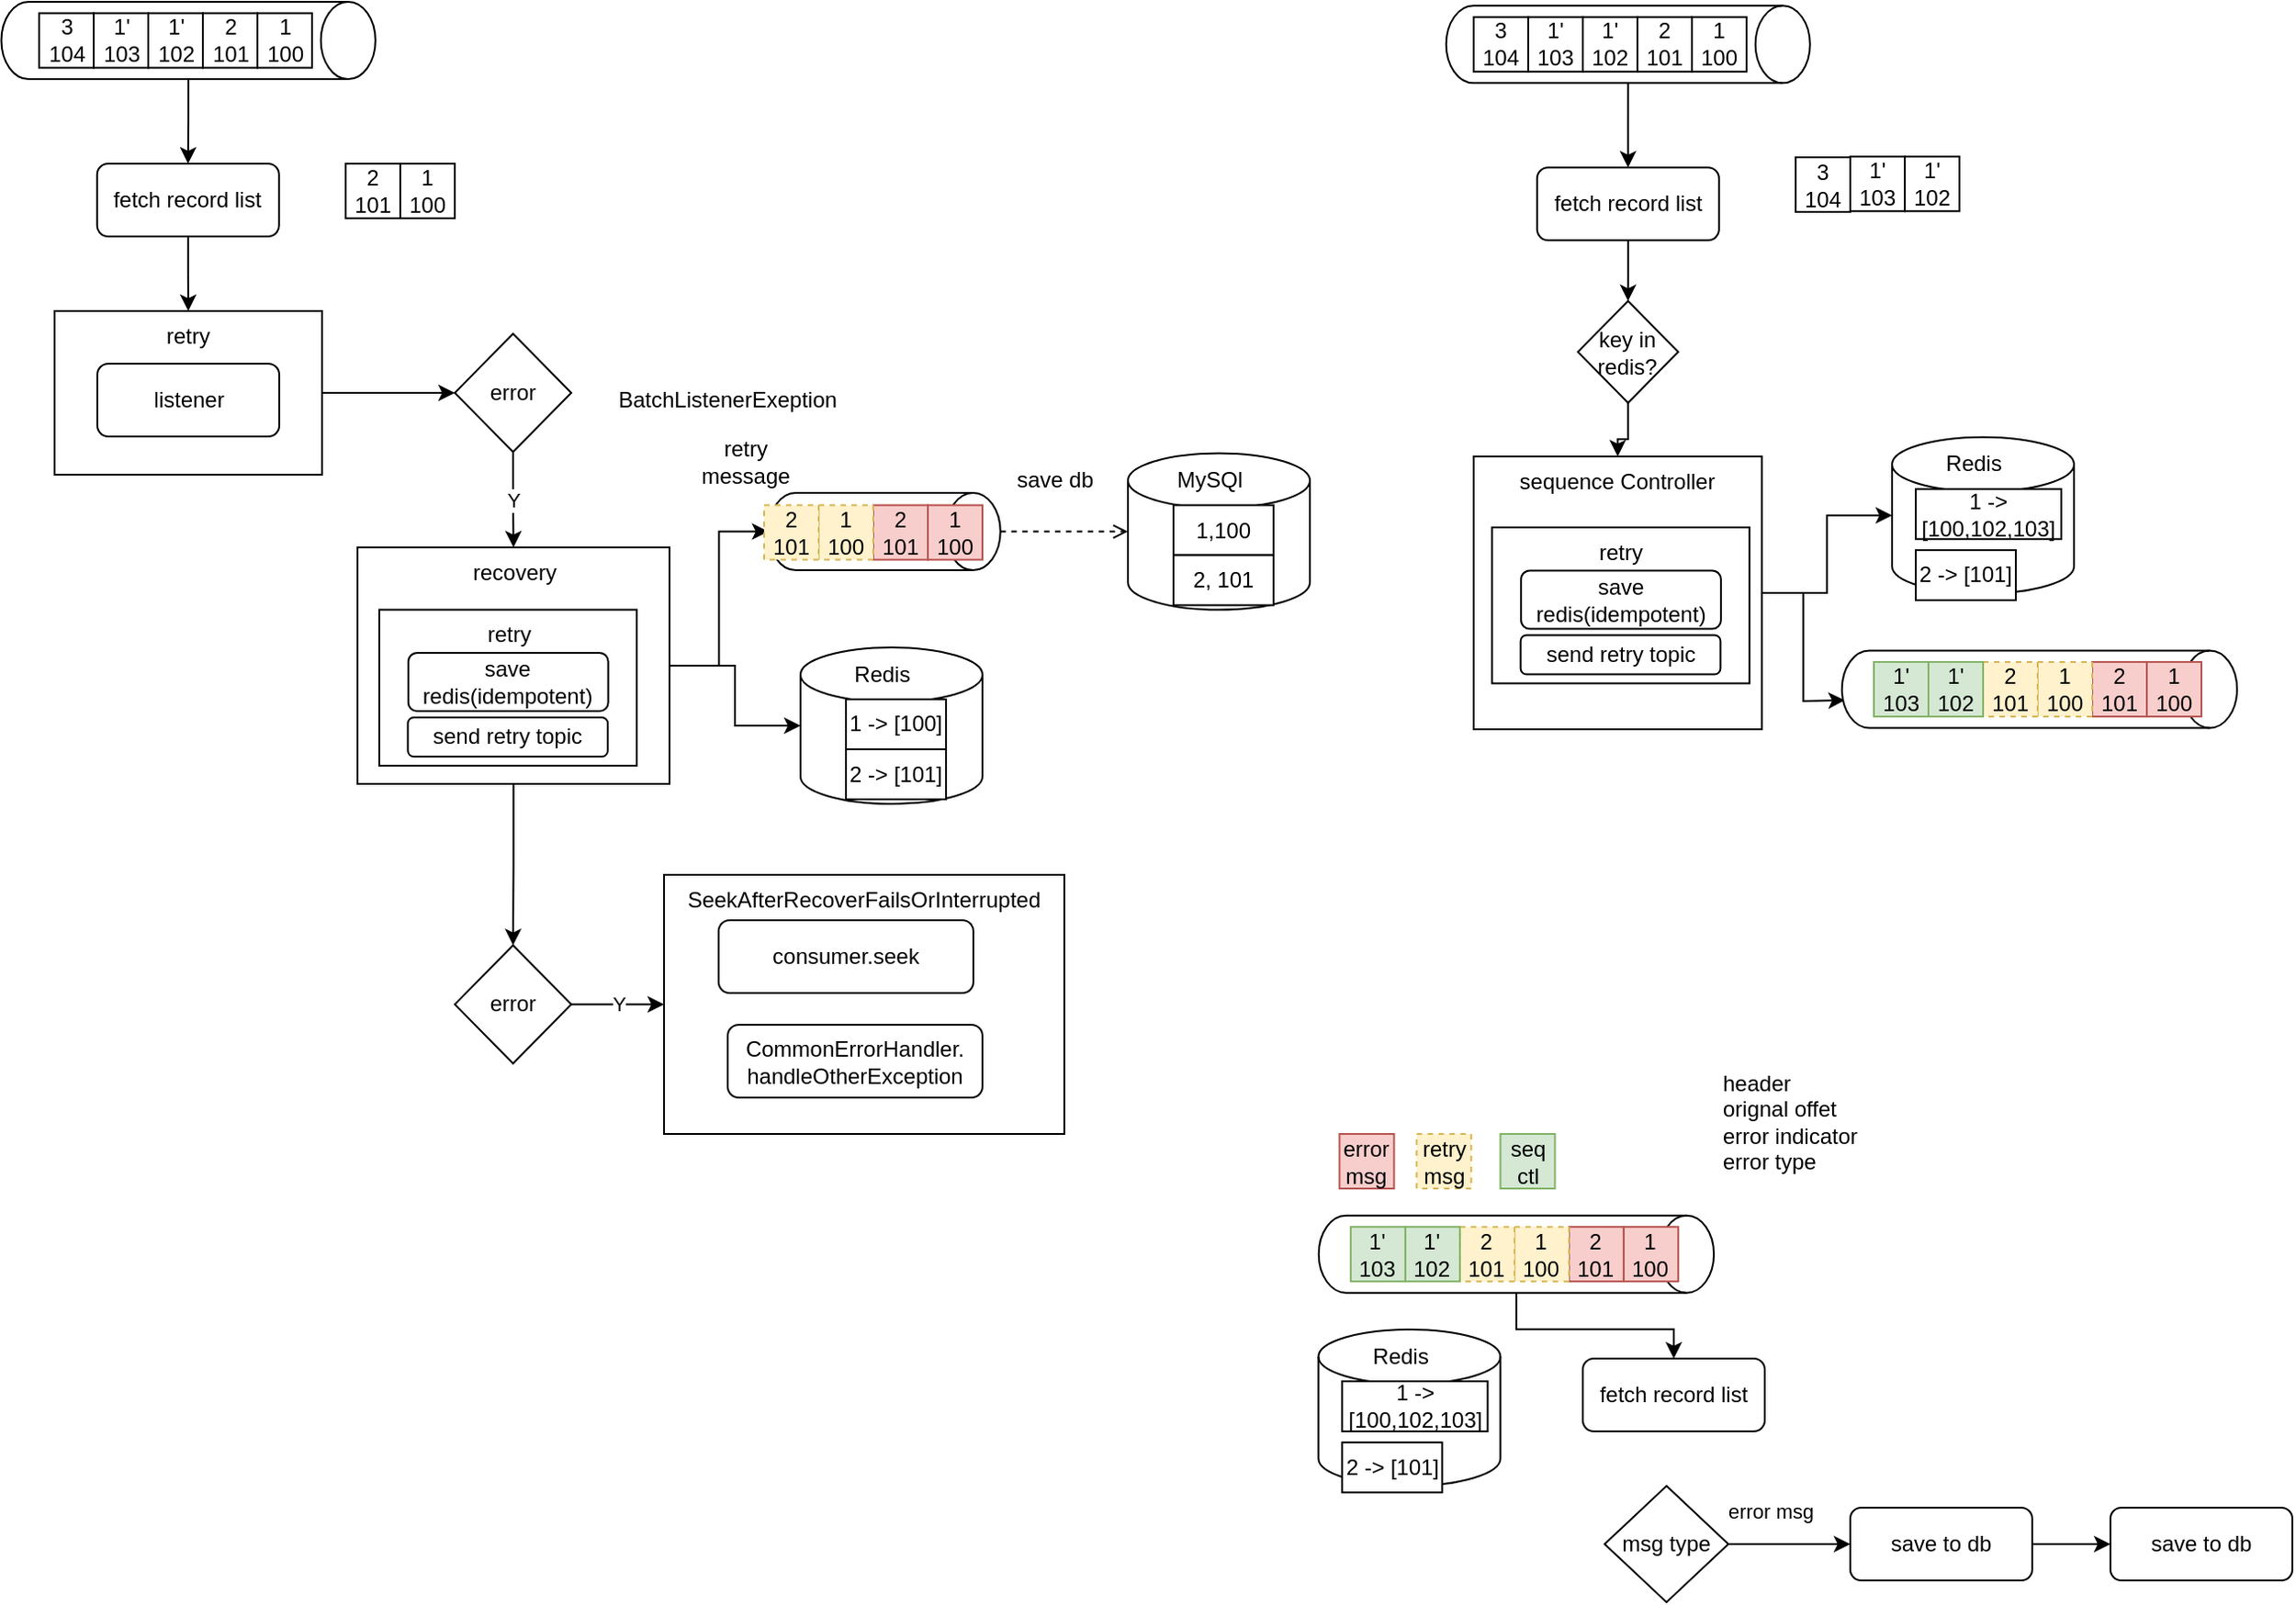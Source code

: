 <mxfile version="26.1.1">
  <diagram name="第 1 页" id="O6liCrvr6T_qjz66huat">
    <mxGraphModel dx="1817" dy="739" grid="1" gridSize="10" guides="1" tooltips="1" connect="1" arrows="1" fold="1" page="1" pageScale="1" pageWidth="827" pageHeight="1169" math="0" shadow="0">
      <root>
        <mxCell id="0" />
        <mxCell id="1" parent="0" />
        <mxCell id="ls6p_8hV20rsziK436bs-142" style="edgeStyle=orthogonalEdgeStyle;rounded=0;orthogonalLoop=1;jettySize=auto;html=1;entryX=0.5;entryY=0;entryDx=0;entryDy=0;" edge="1" parent="1" source="ls6p_8hV20rsziK436bs-121" target="ls6p_8hV20rsziK436bs-141">
          <mxGeometry relative="1" as="geometry" />
        </mxCell>
        <mxCell id="ls6p_8hV20rsziK436bs-121" value="" style="shape=cylinder3;whiteSpace=wrap;html=1;boundedLbl=1;backgroundOutline=1;size=15;rotation=90;" vertex="1" parent="1">
          <mxGeometry x="742.2" y="790" width="42.5" height="217.19" as="geometry" />
        </mxCell>
        <mxCell id="ls6p_8hV20rsziK436bs-19" style="edgeStyle=orthogonalEdgeStyle;rounded=0;orthogonalLoop=1;jettySize=auto;html=1;entryX=0.5;entryY=0;entryDx=0;entryDy=0;" edge="1" parent="1" source="ls6p_8hV20rsziK436bs-1" target="ls6p_8hV20rsziK436bs-18">
          <mxGeometry relative="1" as="geometry" />
        </mxCell>
        <mxCell id="ls6p_8hV20rsziK436bs-1" value="" style="shape=cylinder3;whiteSpace=wrap;html=1;boundedLbl=1;backgroundOutline=1;size=15;rotation=90;" vertex="1" parent="1">
          <mxGeometry x="12.31" y="128.44" width="42.5" height="205.62" as="geometry" />
        </mxCell>
        <mxCell id="ls6p_8hV20rsziK436bs-2" value="1&lt;div&gt;100&lt;/div&gt;" style="rounded=0;whiteSpace=wrap;html=1;" vertex="1" parent="1">
          <mxGeometry x="71.5" y="216.26" width="30" height="30" as="geometry" />
        </mxCell>
        <mxCell id="ls6p_8hV20rsziK436bs-3" value="2&lt;br&gt;&lt;div&gt;101&lt;/div&gt;" style="rounded=0;whiteSpace=wrap;html=1;" vertex="1" parent="1">
          <mxGeometry x="41.5" y="216.26" width="30" height="30" as="geometry" />
        </mxCell>
        <mxCell id="ls6p_8hV20rsziK436bs-4" value="1&#39;&lt;br&gt;&lt;div&gt;102&lt;/div&gt;" style="rounded=0;whiteSpace=wrap;html=1;" vertex="1" parent="1">
          <mxGeometry x="11.5" y="216.26" width="30" height="30" as="geometry" />
        </mxCell>
        <mxCell id="ls6p_8hV20rsziK436bs-5" value="1&#39;&lt;br&gt;&lt;div&gt;103&lt;/div&gt;" style="rounded=0;whiteSpace=wrap;html=1;" vertex="1" parent="1">
          <mxGeometry x="-18.5" y="216.26" width="30" height="30" as="geometry" />
        </mxCell>
        <mxCell id="ls6p_8hV20rsziK436bs-6" value="1&lt;div&gt;100&lt;/div&gt;" style="rounded=0;whiteSpace=wrap;html=1;" vertex="1" parent="1">
          <mxGeometry x="150" y="299" width="30" height="30" as="geometry" />
        </mxCell>
        <mxCell id="ls6p_8hV20rsziK436bs-7" value="2&lt;br&gt;&lt;div&gt;101&lt;/div&gt;" style="rounded=0;whiteSpace=wrap;html=1;" vertex="1" parent="1">
          <mxGeometry x="120" y="299" width="30" height="30" as="geometry" />
        </mxCell>
        <mxCell id="ls6p_8hV20rsziK436bs-25" style="edgeStyle=orthogonalEdgeStyle;rounded=0;orthogonalLoop=1;jettySize=auto;html=1;entryX=0.5;entryY=0;entryDx=0;entryDy=0;" edge="1" parent="1" source="ls6p_8hV20rsziK436bs-18" target="ls6p_8hV20rsziK436bs-22">
          <mxGeometry relative="1" as="geometry" />
        </mxCell>
        <mxCell id="ls6p_8hV20rsziK436bs-18" value="fetch record list" style="rounded=1;whiteSpace=wrap;html=1;" vertex="1" parent="1">
          <mxGeometry x="-16.63" y="299" width="100" height="40" as="geometry" />
        </mxCell>
        <mxCell id="ls6p_8hV20rsziK436bs-29" style="edgeStyle=orthogonalEdgeStyle;rounded=0;orthogonalLoop=1;jettySize=auto;html=1;entryX=0;entryY=0.5;entryDx=0;entryDy=0;" edge="1" parent="1" source="ls6p_8hV20rsziK436bs-22" target="ls6p_8hV20rsziK436bs-28">
          <mxGeometry relative="1" as="geometry" />
        </mxCell>
        <mxCell id="ls6p_8hV20rsziK436bs-22" value="retry" style="rounded=0;whiteSpace=wrap;html=1;verticalAlign=top;" vertex="1" parent="1">
          <mxGeometry x="-40" y="380" width="147" height="90" as="geometry" />
        </mxCell>
        <mxCell id="ls6p_8hV20rsziK436bs-23" value="listener" style="rounded=1;whiteSpace=wrap;html=1;" vertex="1" parent="1">
          <mxGeometry x="-16.5" y="409" width="100" height="40" as="geometry" />
        </mxCell>
        <mxCell id="ls6p_8hV20rsziK436bs-116" style="edgeStyle=orthogonalEdgeStyle;rounded=0;orthogonalLoop=1;jettySize=auto;html=1;entryX=0.5;entryY=0;entryDx=0;entryDy=0;" edge="1" parent="1" source="ls6p_8hV20rsziK436bs-26" target="ls6p_8hV20rsziK436bs-35">
          <mxGeometry relative="1" as="geometry" />
        </mxCell>
        <mxCell id="ls6p_8hV20rsziK436bs-26" value="recovery" style="rounded=0;whiteSpace=wrap;html=1;verticalAlign=top;" vertex="1" parent="1">
          <mxGeometry x="126.5" y="510" width="171.5" height="130" as="geometry" />
        </mxCell>
        <mxCell id="ls6p_8hV20rsziK436bs-31" value="Y" style="edgeStyle=orthogonalEdgeStyle;rounded=0;orthogonalLoop=1;jettySize=auto;html=1;entryX=0.5;entryY=0;entryDx=0;entryDy=0;" edge="1" parent="1" source="ls6p_8hV20rsziK436bs-28" target="ls6p_8hV20rsziK436bs-26">
          <mxGeometry relative="1" as="geometry" />
        </mxCell>
        <mxCell id="ls6p_8hV20rsziK436bs-28" value="error" style="rhombus;whiteSpace=wrap;html=1;" vertex="1" parent="1">
          <mxGeometry x="180" y="392.5" width="64" height="65" as="geometry" />
        </mxCell>
        <mxCell id="ls6p_8hV20rsziK436bs-30" value="BatchListenerExeption" style="text;html=1;align=center;verticalAlign=middle;whiteSpace=wrap;rounded=0;" vertex="1" parent="1">
          <mxGeometry x="300" y="414" width="60" height="30" as="geometry" />
        </mxCell>
        <mxCell id="ls6p_8hV20rsziK436bs-39" value="Y" style="edgeStyle=orthogonalEdgeStyle;rounded=0;orthogonalLoop=1;jettySize=auto;html=1;entryX=0;entryY=0.5;entryDx=0;entryDy=0;" edge="1" parent="1" source="ls6p_8hV20rsziK436bs-35" target="ls6p_8hV20rsziK436bs-37">
          <mxGeometry relative="1" as="geometry" />
        </mxCell>
        <mxCell id="ls6p_8hV20rsziK436bs-35" value="error" style="rhombus;whiteSpace=wrap;html=1;" vertex="1" parent="1">
          <mxGeometry x="180" y="728.75" width="64" height="65" as="geometry" />
        </mxCell>
        <mxCell id="ls6p_8hV20rsziK436bs-37" value="SeekAfterRecoverFailsOrInterrupted" style="rounded=0;whiteSpace=wrap;html=1;verticalAlign=top;" vertex="1" parent="1">
          <mxGeometry x="295" y="690" width="220" height="142.5" as="geometry" />
        </mxCell>
        <mxCell id="ls6p_8hV20rsziK436bs-38" value="CommonErrorHandler.&lt;div&gt;handleOtherException&lt;/div&gt;" style="rounded=1;whiteSpace=wrap;html=1;" vertex="1" parent="1">
          <mxGeometry x="330" y="772.5" width="140" height="40" as="geometry" />
        </mxCell>
        <mxCell id="ls6p_8hV20rsziK436bs-40" value="consumer.seek" style="rounded=1;whiteSpace=wrap;html=1;" vertex="1" parent="1">
          <mxGeometry x="325" y="715" width="140" height="40" as="geometry" />
        </mxCell>
        <mxCell id="ls6p_8hV20rsziK436bs-48" value="" style="shape=cylinder3;whiteSpace=wrap;html=1;boundedLbl=1;backgroundOutline=1;size=15;" vertex="1" parent="1">
          <mxGeometry x="370" y="565" width="100" height="86" as="geometry" />
        </mxCell>
        <mxCell id="ls6p_8hV20rsziK436bs-51" value="Redis" style="text;html=1;align=center;verticalAlign=middle;whiteSpace=wrap;rounded=0;" vertex="1" parent="1">
          <mxGeometry x="380" y="565" width="70" height="30" as="geometry" />
        </mxCell>
        <mxCell id="ls6p_8hV20rsziK436bs-52" value="1 -&amp;gt; [100]" style="rounded=0;whiteSpace=wrap;html=1;" vertex="1" parent="1">
          <mxGeometry x="395" y="593.5" width="55" height="27.5" as="geometry" />
        </mxCell>
        <mxCell id="ls6p_8hV20rsziK436bs-54" style="edgeStyle=orthogonalEdgeStyle;rounded=0;orthogonalLoop=1;jettySize=auto;html=1;entryX=0;entryY=0.5;entryDx=0;entryDy=0;entryPerimeter=0;exitX=1;exitY=0.5;exitDx=0;exitDy=0;" edge="1" parent="1" source="ls6p_8hV20rsziK436bs-26" target="ls6p_8hV20rsziK436bs-48">
          <mxGeometry relative="1" as="geometry" />
        </mxCell>
        <mxCell id="ls6p_8hV20rsziK436bs-55" value="2 -&amp;gt; [101]" style="rounded=0;whiteSpace=wrap;html=1;" vertex="1" parent="1">
          <mxGeometry x="395" y="621" width="55" height="27.5" as="geometry" />
        </mxCell>
        <mxCell id="ls6p_8hV20rsziK436bs-59" style="edgeStyle=orthogonalEdgeStyle;rounded=0;orthogonalLoop=1;jettySize=auto;html=1;entryX=0.5;entryY=0;entryDx=0;entryDy=0;" edge="1" parent="1" source="ls6p_8hV20rsziK436bs-60" target="ls6p_8hV20rsziK436bs-67">
          <mxGeometry relative="1" as="geometry" />
        </mxCell>
        <mxCell id="ls6p_8hV20rsziK436bs-60" value="" style="shape=cylinder3;whiteSpace=wrap;html=1;boundedLbl=1;backgroundOutline=1;size=15;rotation=90;" vertex="1" parent="1">
          <mxGeometry x="803.63" y="133.38" width="42.5" height="200" as="geometry" />
        </mxCell>
        <mxCell id="ls6p_8hV20rsziK436bs-61" value="1&lt;div&gt;100&lt;/div&gt;" style="rounded=0;whiteSpace=wrap;html=1;" vertex="1" parent="1">
          <mxGeometry x="860" y="218.38" width="30" height="30" as="geometry" />
        </mxCell>
        <mxCell id="ls6p_8hV20rsziK436bs-62" value="2&lt;br&gt;&lt;div&gt;101&lt;/div&gt;" style="rounded=0;whiteSpace=wrap;html=1;" vertex="1" parent="1">
          <mxGeometry x="830" y="218.38" width="30" height="30" as="geometry" />
        </mxCell>
        <mxCell id="ls6p_8hV20rsziK436bs-63" value="1&#39;&lt;br&gt;&lt;div&gt;102&lt;/div&gt;" style="rounded=0;whiteSpace=wrap;html=1;" vertex="1" parent="1">
          <mxGeometry x="800" y="218.38" width="30" height="30" as="geometry" />
        </mxCell>
        <mxCell id="ls6p_8hV20rsziK436bs-64" value="1&#39;&lt;br&gt;&lt;div&gt;103&lt;/div&gt;" style="rounded=0;whiteSpace=wrap;html=1;" vertex="1" parent="1">
          <mxGeometry x="770" y="218.38" width="30" height="30" as="geometry" />
        </mxCell>
        <mxCell id="ls6p_8hV20rsziK436bs-65" value="1&#39;&lt;div&gt;102&lt;/div&gt;" style="rounded=0;whiteSpace=wrap;html=1;" vertex="1" parent="1">
          <mxGeometry x="977" y="295.12" width="30" height="30" as="geometry" />
        </mxCell>
        <mxCell id="ls6p_8hV20rsziK436bs-66" value="1&#39;&lt;br&gt;&lt;div&gt;103&lt;/div&gt;" style="rounded=0;whiteSpace=wrap;html=1;" vertex="1" parent="1">
          <mxGeometry x="947" y="295.12" width="30" height="30" as="geometry" />
        </mxCell>
        <mxCell id="ls6p_8hV20rsziK436bs-93" value="" style="edgeStyle=orthogonalEdgeStyle;rounded=0;orthogonalLoop=1;jettySize=auto;html=1;" edge="1" parent="1" source="ls6p_8hV20rsziK436bs-67" target="ls6p_8hV20rsziK436bs-92">
          <mxGeometry relative="1" as="geometry" />
        </mxCell>
        <mxCell id="ls6p_8hV20rsziK436bs-67" value="fetch record list" style="rounded=1;whiteSpace=wrap;html=1;" vertex="1" parent="1">
          <mxGeometry x="774.87" y="301.12" width="100" height="40" as="geometry" />
        </mxCell>
        <mxCell id="ls6p_8hV20rsziK436bs-68" value="3&lt;br&gt;&lt;div&gt;104&lt;/div&gt;" style="rounded=0;whiteSpace=wrap;html=1;" vertex="1" parent="1">
          <mxGeometry x="-48.5" y="216.26" width="30" height="30" as="geometry" />
        </mxCell>
        <mxCell id="ls6p_8hV20rsziK436bs-69" value="3&lt;br&gt;&lt;div&gt;104&lt;/div&gt;" style="rounded=0;whiteSpace=wrap;html=1;" vertex="1" parent="1">
          <mxGeometry x="740" y="218.38" width="30" height="30" as="geometry" />
        </mxCell>
        <mxCell id="ls6p_8hV20rsziK436bs-70" value="3&lt;br&gt;&lt;div&gt;104&lt;/div&gt;" style="rounded=0;whiteSpace=wrap;html=1;" vertex="1" parent="1">
          <mxGeometry x="917" y="295.5" width="30" height="30" as="geometry" />
        </mxCell>
        <mxCell id="ls6p_8hV20rsziK436bs-71" value="" style="shape=cylinder3;whiteSpace=wrap;html=1;boundedLbl=1;backgroundOutline=1;size=15;" vertex="1" parent="1">
          <mxGeometry x="970" y="449.38" width="100" height="86" as="geometry" />
        </mxCell>
        <mxCell id="ls6p_8hV20rsziK436bs-72" value="Redis" style="text;html=1;align=center;verticalAlign=middle;whiteSpace=wrap;rounded=0;" vertex="1" parent="1">
          <mxGeometry x="980" y="449.38" width="70" height="30" as="geometry" />
        </mxCell>
        <mxCell id="ls6p_8hV20rsziK436bs-73" value="1 -&amp;gt; [100,102,103]" style="rounded=0;whiteSpace=wrap;html=1;" vertex="1" parent="1">
          <mxGeometry x="983" y="477.88" width="80" height="27.5" as="geometry" />
        </mxCell>
        <mxCell id="ls6p_8hV20rsziK436bs-74" value="2 -&amp;gt; [101]" style="rounded=0;whiteSpace=wrap;html=1;" vertex="1" parent="1">
          <mxGeometry x="983" y="511.5" width="55" height="27.5" as="geometry" />
        </mxCell>
        <mxCell id="ls6p_8hV20rsziK436bs-108" style="edgeStyle=orthogonalEdgeStyle;rounded=0;orthogonalLoop=1;jettySize=auto;html=1;" edge="1" parent="1" source="ls6p_8hV20rsziK436bs-75">
          <mxGeometry relative="1" as="geometry">
            <mxPoint x="944" y="594" as="targetPoint" />
          </mxGeometry>
        </mxCell>
        <mxCell id="ls6p_8hV20rsziK436bs-75" value="sequence Controller" style="rounded=0;whiteSpace=wrap;html=1;verticalAlign=top;" vertex="1" parent="1">
          <mxGeometry x="740" y="460" width="158.38" height="150" as="geometry" />
        </mxCell>
        <mxCell id="ls6p_8hV20rsziK436bs-77" value="" style="shape=cylinder3;whiteSpace=wrap;html=1;boundedLbl=1;backgroundOutline=1;size=15;rotation=90;" vertex="1" parent="1">
          <mxGeometry x="394.87" y="437.5" width="42.5" height="127.5" as="geometry" />
        </mxCell>
        <mxCell id="ls6p_8hV20rsziK436bs-78" value="1&lt;div&gt;100&lt;/div&gt;" style="rounded=0;whiteSpace=wrap;html=1;fillColor=#f8cecc;strokeColor=#b85450;" vertex="1" parent="1">
          <mxGeometry x="822.43" y="883.59" width="30" height="30" as="geometry" />
        </mxCell>
        <mxCell id="ls6p_8hV20rsziK436bs-79" value="2&lt;br&gt;&lt;div&gt;101&lt;/div&gt;" style="rounded=0;whiteSpace=wrap;html=1;fillColor=#f8cecc;strokeColor=#b85450;" vertex="1" parent="1">
          <mxGeometry x="792.43" y="883.59" width="30" height="30" as="geometry" />
        </mxCell>
        <mxCell id="ls6p_8hV20rsziK436bs-84" style="edgeStyle=orthogonalEdgeStyle;rounded=0;orthogonalLoop=1;jettySize=auto;html=1;entryX=0.5;entryY=1;entryDx=0;entryDy=0;entryPerimeter=0;" edge="1" parent="1" source="ls6p_8hV20rsziK436bs-26" target="ls6p_8hV20rsziK436bs-77">
          <mxGeometry relative="1" as="geometry" />
        </mxCell>
        <mxCell id="ls6p_8hV20rsziK436bs-85" value="" style="shape=cylinder3;whiteSpace=wrap;html=1;boundedLbl=1;backgroundOutline=1;size=15;" vertex="1" parent="1">
          <mxGeometry x="550" y="458.26" width="100" height="86" as="geometry" />
        </mxCell>
        <mxCell id="ls6p_8hV20rsziK436bs-86" value="MySQl" style="text;html=1;align=center;verticalAlign=middle;whiteSpace=wrap;rounded=0;" vertex="1" parent="1">
          <mxGeometry x="560" y="458.26" width="70" height="30" as="geometry" />
        </mxCell>
        <mxCell id="ls6p_8hV20rsziK436bs-87" value="1,100" style="rounded=0;whiteSpace=wrap;html=1;" vertex="1" parent="1">
          <mxGeometry x="575" y="486.76" width="55" height="27.5" as="geometry" />
        </mxCell>
        <mxCell id="ls6p_8hV20rsziK436bs-88" value="2, 101" style="rounded=0;whiteSpace=wrap;html=1;" vertex="1" parent="1">
          <mxGeometry x="575" y="514.26" width="55" height="27.5" as="geometry" />
        </mxCell>
        <mxCell id="ls6p_8hV20rsziK436bs-89" style="edgeStyle=orthogonalEdgeStyle;rounded=0;orthogonalLoop=1;jettySize=auto;html=1;entryX=0;entryY=0.5;entryDx=0;entryDy=0;entryPerimeter=0;dashed=1;endArrow=open;endFill=0;" edge="1" parent="1" source="ls6p_8hV20rsziK436bs-77" target="ls6p_8hV20rsziK436bs-85">
          <mxGeometry relative="1" as="geometry" />
        </mxCell>
        <mxCell id="ls6p_8hV20rsziK436bs-90" value="save db" style="text;html=1;align=center;verticalAlign=middle;whiteSpace=wrap;rounded=0;" vertex="1" parent="1">
          <mxGeometry x="480" y="458" width="60" height="30" as="geometry" />
        </mxCell>
        <mxCell id="ls6p_8hV20rsziK436bs-94" value="" style="edgeStyle=orthogonalEdgeStyle;rounded=0;orthogonalLoop=1;jettySize=auto;html=1;" edge="1" parent="1" source="ls6p_8hV20rsziK436bs-92" target="ls6p_8hV20rsziK436bs-75">
          <mxGeometry relative="1" as="geometry" />
        </mxCell>
        <mxCell id="ls6p_8hV20rsziK436bs-92" value="key in redis?" style="rhombus;whiteSpace=wrap;html=1;" vertex="1" parent="1">
          <mxGeometry x="797.3" y="374.5" width="55.13" height="56" as="geometry" />
        </mxCell>
        <mxCell id="ls6p_8hV20rsziK436bs-98" style="edgeStyle=orthogonalEdgeStyle;rounded=0;orthogonalLoop=1;jettySize=auto;html=1;entryX=0;entryY=0.5;entryDx=0;entryDy=0;entryPerimeter=0;" edge="1" parent="1" source="ls6p_8hV20rsziK436bs-75" target="ls6p_8hV20rsziK436bs-71">
          <mxGeometry relative="1" as="geometry" />
        </mxCell>
        <mxCell id="ls6p_8hV20rsziK436bs-109" value="retry" style="rounded=0;whiteSpace=wrap;html=1;verticalAlign=top;" vertex="1" parent="1">
          <mxGeometry x="138.5" y="544.26" width="141.5" height="85.74" as="geometry" />
        </mxCell>
        <mxCell id="ls6p_8hV20rsziK436bs-27" value="send retry topic" style="rounded=1;whiteSpace=wrap;html=1;" vertex="1" parent="1">
          <mxGeometry x="154.19" y="603.5" width="109.87" height="21.5" as="geometry" />
        </mxCell>
        <mxCell id="ls6p_8hV20rsziK436bs-42" value="save redis(idempotent)" style="rounded=1;whiteSpace=wrap;html=1;" vertex="1" parent="1">
          <mxGeometry x="154.44" y="568" width="109.87" height="32" as="geometry" />
        </mxCell>
        <mxCell id="ls6p_8hV20rsziK436bs-110" value="1&lt;div&gt;100&lt;/div&gt;" style="rounded=0;whiteSpace=wrap;html=1;dashed=1;fillColor=#fff2cc;strokeColor=#d6b656;" vertex="1" parent="1">
          <mxGeometry x="762.43" y="883.59" width="30" height="30" as="geometry" />
        </mxCell>
        <mxCell id="ls6p_8hV20rsziK436bs-111" value="2&lt;br&gt;&lt;div&gt;101&lt;/div&gt;" style="rounded=0;whiteSpace=wrap;html=1;dashed=1;fillColor=#fff2cc;strokeColor=#d6b656;" vertex="1" parent="1">
          <mxGeometry x="732.43" y="883.59" width="30" height="30" as="geometry" />
        </mxCell>
        <mxCell id="ls6p_8hV20rsziK436bs-112" value="retry message" style="text;html=1;align=center;verticalAlign=middle;whiteSpace=wrap;rounded=0;" vertex="1" parent="1">
          <mxGeometry x="310" y="447.88" width="60" height="30" as="geometry" />
        </mxCell>
        <mxCell id="ls6p_8hV20rsziK436bs-113" value="retry" style="rounded=0;whiteSpace=wrap;html=1;verticalAlign=top;" vertex="1" parent="1">
          <mxGeometry x="750.12" y="499" width="141.5" height="85.74" as="geometry" />
        </mxCell>
        <mxCell id="ls6p_8hV20rsziK436bs-114" value="send retry topic" style="rounded=1;whiteSpace=wrap;html=1;" vertex="1" parent="1">
          <mxGeometry x="765.81" y="558.24" width="109.87" height="21.5" as="geometry" />
        </mxCell>
        <mxCell id="ls6p_8hV20rsziK436bs-115" value="save redis(idempotent)" style="rounded=1;whiteSpace=wrap;html=1;" vertex="1" parent="1">
          <mxGeometry x="766.06" y="522.74" width="109.87" height="32" as="geometry" />
        </mxCell>
        <mxCell id="ls6p_8hV20rsziK436bs-117" value="" style="shape=cylinder3;whiteSpace=wrap;html=1;boundedLbl=1;backgroundOutline=1;size=15;" vertex="1" parent="1">
          <mxGeometry x="654.7" y="940" width="100" height="86" as="geometry" />
        </mxCell>
        <mxCell id="ls6p_8hV20rsziK436bs-118" value="Redis" style="text;html=1;align=center;verticalAlign=middle;whiteSpace=wrap;rounded=0;" vertex="1" parent="1">
          <mxGeometry x="664.7" y="940" width="70" height="30" as="geometry" />
        </mxCell>
        <mxCell id="ls6p_8hV20rsziK436bs-119" value="1 -&amp;gt; [100,102,103]" style="rounded=0;whiteSpace=wrap;html=1;" vertex="1" parent="1">
          <mxGeometry x="667.7" y="968.5" width="80" height="27.5" as="geometry" />
        </mxCell>
        <mxCell id="ls6p_8hV20rsziK436bs-120" value="2 -&amp;gt; [101]" style="rounded=0;whiteSpace=wrap;html=1;" vertex="1" parent="1">
          <mxGeometry x="667.7" y="1002.12" width="55" height="27.5" as="geometry" />
        </mxCell>
        <mxCell id="ls6p_8hV20rsziK436bs-122" value="1&#39;&lt;div&gt;102&lt;/div&gt;" style="rounded=0;whiteSpace=wrap;html=1;fillColor=#d5e8d4;strokeColor=#82b366;" vertex="1" parent="1">
          <mxGeometry x="702.43" y="883.59" width="30" height="30" as="geometry" />
        </mxCell>
        <mxCell id="ls6p_8hV20rsziK436bs-123" value="1&#39;&lt;br&gt;&lt;div&gt;103&lt;/div&gt;" style="rounded=0;whiteSpace=wrap;html=1;fillColor=#d5e8d4;strokeColor=#82b366;" vertex="1" parent="1">
          <mxGeometry x="672.43" y="883.59" width="30" height="30" as="geometry" />
        </mxCell>
        <mxCell id="ls6p_8hV20rsziK436bs-126" value="error&lt;div&gt;msg&lt;/div&gt;" style="rounded=0;whiteSpace=wrap;html=1;fillColor=#f8cecc;strokeColor=#b85450;" vertex="1" parent="1">
          <mxGeometry x="666.25" y="832.5" width="30" height="30" as="geometry" />
        </mxCell>
        <mxCell id="ls6p_8hV20rsziK436bs-127" value="retry&lt;div&gt;msg&lt;/div&gt;" style="rounded=0;whiteSpace=wrap;html=1;dashed=1;fillColor=#fff2cc;strokeColor=#d6b656;" vertex="1" parent="1">
          <mxGeometry x="708.68" y="832.5" width="30" height="30" as="geometry" />
        </mxCell>
        <mxCell id="ls6p_8hV20rsziK436bs-128" value="seq&lt;div&gt;ctl&lt;/div&gt;" style="rounded=0;whiteSpace=wrap;html=1;fillColor=#d5e8d4;strokeColor=#82b366;" vertex="1" parent="1">
          <mxGeometry x="754.7" y="832.5" width="30" height="30" as="geometry" />
        </mxCell>
        <mxCell id="ls6p_8hV20rsziK436bs-129" value="1&lt;div&gt;100&lt;/div&gt;" style="rounded=0;whiteSpace=wrap;html=1;fillColor=#f8cecc;strokeColor=#b85450;" vertex="1" parent="1">
          <mxGeometry x="440" y="486.76" width="30" height="30" as="geometry" />
        </mxCell>
        <mxCell id="ls6p_8hV20rsziK436bs-130" value="2&lt;br&gt;&lt;div&gt;101&lt;/div&gt;" style="rounded=0;whiteSpace=wrap;html=1;fillColor=#f8cecc;strokeColor=#b85450;" vertex="1" parent="1">
          <mxGeometry x="410" y="486.76" width="30" height="30" as="geometry" />
        </mxCell>
        <mxCell id="ls6p_8hV20rsziK436bs-131" value="1&lt;div&gt;100&lt;/div&gt;" style="rounded=0;whiteSpace=wrap;html=1;dashed=1;fillColor=#fff2cc;strokeColor=#d6b656;" vertex="1" parent="1">
          <mxGeometry x="380" y="486.76" width="30" height="30" as="geometry" />
        </mxCell>
        <mxCell id="ls6p_8hV20rsziK436bs-132" value="2&lt;br&gt;&lt;div&gt;101&lt;/div&gt;" style="rounded=0;whiteSpace=wrap;html=1;dashed=1;fillColor=#fff2cc;strokeColor=#d6b656;" vertex="1" parent="1">
          <mxGeometry x="350" y="486.76" width="30" height="30" as="geometry" />
        </mxCell>
        <mxCell id="ls6p_8hV20rsziK436bs-133" value="" style="shape=cylinder3;whiteSpace=wrap;html=1;boundedLbl=1;backgroundOutline=1;size=15;rotation=90;" vertex="1" parent="1">
          <mxGeometry x="1029.77" y="479.38" width="42.5" height="217.19" as="geometry" />
        </mxCell>
        <mxCell id="ls6p_8hV20rsziK436bs-134" value="1&lt;div&gt;100&lt;/div&gt;" style="rounded=0;whiteSpace=wrap;html=1;fillColor=#f8cecc;strokeColor=#b85450;" vertex="1" parent="1">
          <mxGeometry x="1110" y="572.97" width="30" height="30" as="geometry" />
        </mxCell>
        <mxCell id="ls6p_8hV20rsziK436bs-135" value="2&lt;br&gt;&lt;div&gt;101&lt;/div&gt;" style="rounded=0;whiteSpace=wrap;html=1;fillColor=#f8cecc;strokeColor=#b85450;" vertex="1" parent="1">
          <mxGeometry x="1080" y="572.97" width="30" height="30" as="geometry" />
        </mxCell>
        <mxCell id="ls6p_8hV20rsziK436bs-136" value="1&lt;div&gt;100&lt;/div&gt;" style="rounded=0;whiteSpace=wrap;html=1;dashed=1;fillColor=#fff2cc;strokeColor=#d6b656;" vertex="1" parent="1">
          <mxGeometry x="1050" y="572.97" width="30" height="30" as="geometry" />
        </mxCell>
        <mxCell id="ls6p_8hV20rsziK436bs-137" value="2&lt;br&gt;&lt;div&gt;101&lt;/div&gt;" style="rounded=0;whiteSpace=wrap;html=1;dashed=1;fillColor=#fff2cc;strokeColor=#d6b656;" vertex="1" parent="1">
          <mxGeometry x="1020" y="572.97" width="30" height="30" as="geometry" />
        </mxCell>
        <mxCell id="ls6p_8hV20rsziK436bs-138" value="1&#39;&lt;div&gt;102&lt;/div&gt;" style="rounded=0;whiteSpace=wrap;html=1;fillColor=#d5e8d4;strokeColor=#82b366;" vertex="1" parent="1">
          <mxGeometry x="990" y="572.97" width="30" height="30" as="geometry" />
        </mxCell>
        <mxCell id="ls6p_8hV20rsziK436bs-139" value="1&#39;&lt;br&gt;&lt;div&gt;103&lt;/div&gt;" style="rounded=0;whiteSpace=wrap;html=1;fillColor=#d5e8d4;strokeColor=#82b366;" vertex="1" parent="1">
          <mxGeometry x="960" y="572.97" width="30" height="30" as="geometry" />
        </mxCell>
        <mxCell id="ls6p_8hV20rsziK436bs-140" value="header&lt;div&gt;orignal offet&lt;/div&gt;&lt;div&gt;error indicator&lt;/div&gt;&lt;div&gt;error type&lt;/div&gt;" style="text;html=1;align=left;verticalAlign=middle;whiteSpace=wrap;rounded=0;" vertex="1" parent="1">
          <mxGeometry x="874.87" y="812.5" width="138" height="27.5" as="geometry" />
        </mxCell>
        <mxCell id="ls6p_8hV20rsziK436bs-141" value="fetch record list" style="rounded=1;whiteSpace=wrap;html=1;" vertex="1" parent="1">
          <mxGeometry x="800" y="956" width="100" height="40" as="geometry" />
        </mxCell>
        <mxCell id="ls6p_8hV20rsziK436bs-146" value="error msg" style="edgeStyle=orthogonalEdgeStyle;rounded=0;orthogonalLoop=1;jettySize=auto;html=1;" edge="1" parent="1" source="ls6p_8hV20rsziK436bs-143" target="ls6p_8hV20rsziK436bs-145">
          <mxGeometry x="-0.31" y="18" relative="1" as="geometry">
            <mxPoint as="offset" />
          </mxGeometry>
        </mxCell>
        <mxCell id="ls6p_8hV20rsziK436bs-143" value="msg type" style="rhombus;whiteSpace=wrap;html=1;" vertex="1" parent="1">
          <mxGeometry x="812" y="1026" width="68" height="64" as="geometry" />
        </mxCell>
        <mxCell id="ls6p_8hV20rsziK436bs-148" style="edgeStyle=orthogonalEdgeStyle;rounded=0;orthogonalLoop=1;jettySize=auto;html=1;entryX=0;entryY=0.5;entryDx=0;entryDy=0;" edge="1" parent="1" source="ls6p_8hV20rsziK436bs-145" target="ls6p_8hV20rsziK436bs-147">
          <mxGeometry relative="1" as="geometry" />
        </mxCell>
        <mxCell id="ls6p_8hV20rsziK436bs-145" value="save to db" style="rounded=1;whiteSpace=wrap;html=1;" vertex="1" parent="1">
          <mxGeometry x="947" y="1038" width="100" height="40" as="geometry" />
        </mxCell>
        <mxCell id="ls6p_8hV20rsziK436bs-147" value="save to db" style="rounded=1;whiteSpace=wrap;html=1;" vertex="1" parent="1">
          <mxGeometry x="1090" y="1038" width="100" height="40" as="geometry" />
        </mxCell>
      </root>
    </mxGraphModel>
  </diagram>
</mxfile>
